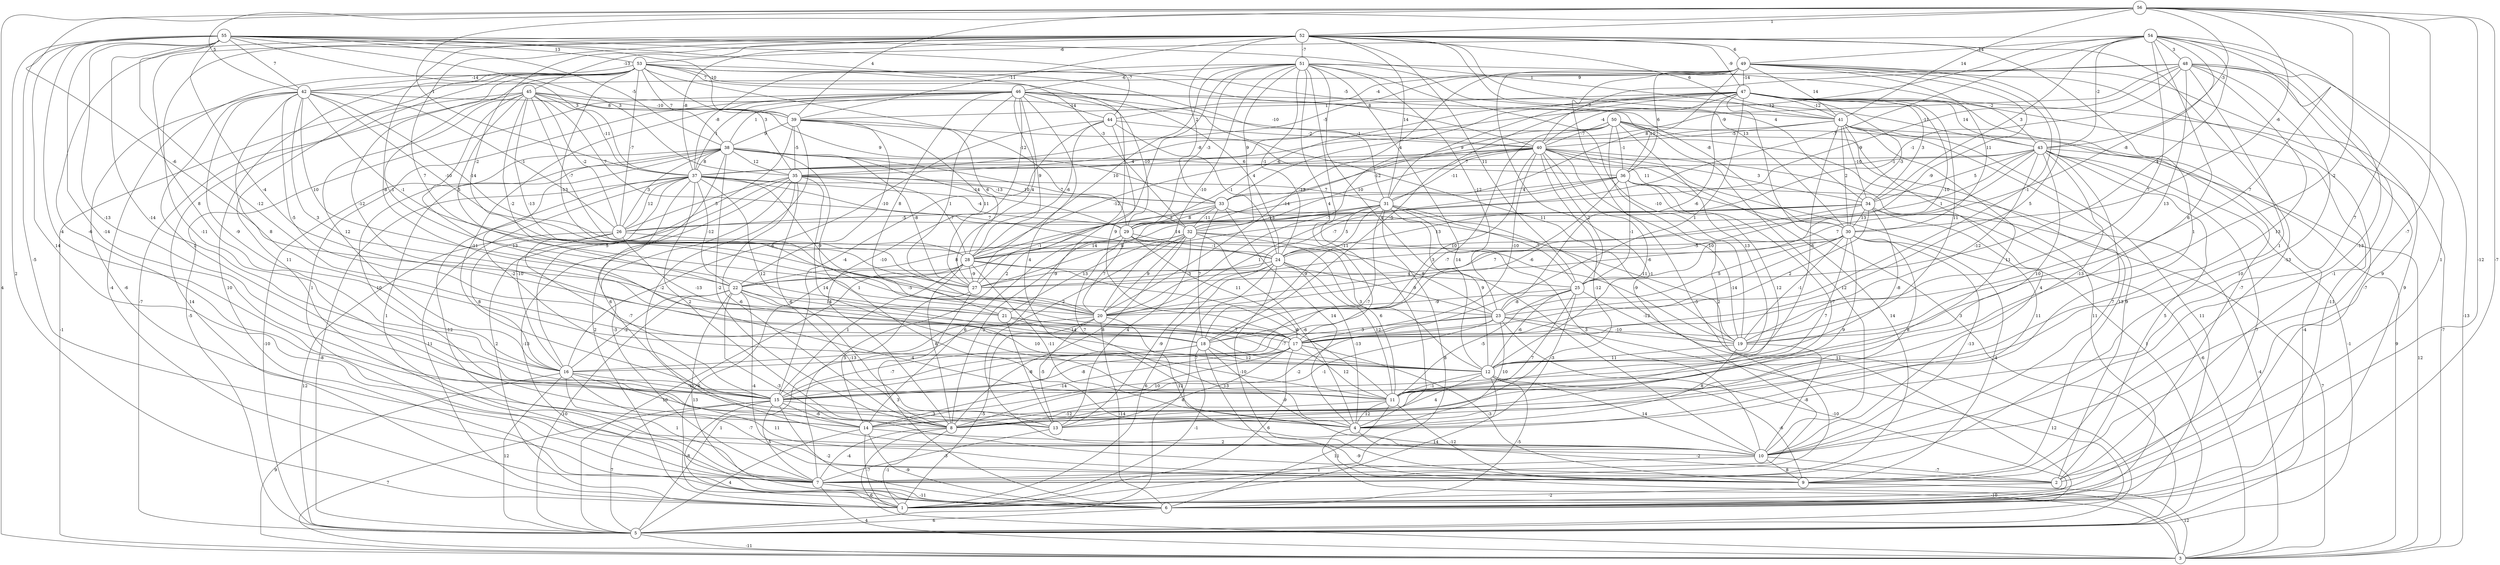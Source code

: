 graph { 
	 fontname="Helvetica,Arial,sans-serif" 
	 node [shape = circle]; 
	 56 -- 1 [label = "-12"];
	 56 -- 3 [label = "4"];
	 56 -- 4 [label = "7"];
	 56 -- 6 [label = "-7"];
	 56 -- 10 [label = "-7"];
	 56 -- 19 [label = "-2"];
	 56 -- 21 [label = "-6"];
	 56 -- 30 [label = "-6"];
	 56 -- 37 [label = "-1"];
	 56 -- 39 [label = "4"];
	 56 -- 41 [label = "14"];
	 56 -- 42 [label = "5"];
	 56 -- 43 [label = "-3"];
	 56 -- 52 [label = "1"];
	 55 -- 1 [label = "2"];
	 55 -- 4 [label = "-14"];
	 55 -- 7 [label = "-5"];
	 55 -- 10 [label = "14"];
	 55 -- 11 [label = "-14"];
	 55 -- 12 [label = "-12"];
	 55 -- 13 [label = "-4"];
	 55 -- 15 [label = "-13"];
	 55 -- 17 [label = "-4"];
	 55 -- 32 [label = "-3"];
	 55 -- 35 [label = "3"];
	 55 -- 37 [label = "3"];
	 55 -- 38 [label = "-5"];
	 55 -- 39 [label = "10"];
	 55 -- 41 [label = "1"];
	 55 -- 42 [label = "7"];
	 55 -- 44 [label = "-7"];
	 55 -- 53 [label = "13"];
	 54 -- 2 [label = "1"];
	 54 -- 10 [label = "-13"];
	 54 -- 15 [label = "6"];
	 54 -- 17 [label = "7"];
	 54 -- 19 [label = "7"];
	 54 -- 24 [label = "-8"];
	 54 -- 25 [label = "4"];
	 54 -- 29 [label = "-7"];
	 54 -- 34 [label = "3"];
	 54 -- 37 [label = "12"];
	 54 -- 43 [label = "-2"];
	 54 -- 48 [label = "3"];
	 54 -- 49 [label = "-14"];
	 54 -- 53 [label = "-6"];
	 53 -- 1 [label = "-4"];
	 53 -- 5 [label = "-7"];
	 53 -- 6 [label = "10"];
	 53 -- 9 [label = "-9"];
	 53 -- 10 [label = "11"];
	 53 -- 18 [label = "-12"];
	 53 -- 20 [label = "-13"];
	 53 -- 21 [label = "-1"];
	 53 -- 26 [label = "-7"];
	 53 -- 29 [label = "-12"];
	 53 -- 31 [label = "-1"];
	 53 -- 35 [label = "3"];
	 53 -- 38 [label = "7"];
	 53 -- 40 [label = "8"];
	 53 -- 41 [label = "-5"];
	 53 -- 42 [label = "-14"];
	 53 -- 46 [label = "7"];
	 52 -- 4 [label = "1"];
	 52 -- 8 [label = "-11"];
	 52 -- 9 [label = "-13"];
	 52 -- 14 [label = "-6"];
	 52 -- 16 [label = "8"];
	 52 -- 17 [label = "-8"];
	 52 -- 20 [label = "7"];
	 52 -- 25 [label = "11"];
	 52 -- 27 [label = "-2"];
	 52 -- 30 [label = "13"];
	 52 -- 31 [label = "14"];
	 52 -- 33 [label = "2"];
	 52 -- 34 [label = "4"];
	 52 -- 37 [label = "-8"];
	 52 -- 39 [label = "-11"];
	 52 -- 41 [label = "6"];
	 52 -- 45 [label = "-13"];
	 52 -- 47 [label = "-9"];
	 52 -- 49 [label = "6"];
	 52 -- 51 [label = "-7"];
	 51 -- 4 [label = "-11"];
	 51 -- 7 [label = "2"];
	 51 -- 10 [label = "14"];
	 51 -- 12 [label = "4"];
	 51 -- 17 [label = "4"];
	 51 -- 19 [label = "-10"];
	 51 -- 20 [label = "-10"];
	 51 -- 23 [label = "-12"];
	 51 -- 24 [label = "-1"];
	 51 -- 27 [label = "10"];
	 51 -- 29 [label = "-3"];
	 51 -- 30 [label = "-8"];
	 51 -- 32 [label = "9"];
	 51 -- 37 [label = "-8"];
	 51 -- 43 [label = "-2"];
	 51 -- 46 [label = "-6"];
	 50 -- 5 [label = "-4"];
	 50 -- 6 [label = "11"];
	 50 -- 7 [label = "2"];
	 50 -- 9 [label = "13"];
	 50 -- 10 [label = "12"];
	 50 -- 12 [label = "13"];
	 50 -- 15 [label = "-7"];
	 50 -- 20 [label = "-7"];
	 50 -- 35 [label = "-8"];
	 50 -- 36 [label = "-1"];
	 50 -- 40 [label = "-7"];
	 49 -- 1 [label = "-7"];
	 49 -- 5 [label = "-5"];
	 49 -- 6 [label = "9"];
	 49 -- 7 [label = "-1"];
	 49 -- 17 [label = "5"];
	 49 -- 20 [label = "-13"];
	 49 -- 23 [label = "-1"];
	 49 -- 27 [label = "-9"];
	 49 -- 30 [label = "11"];
	 49 -- 31 [label = "8"];
	 49 -- 35 [label = "-5"];
	 49 -- 36 [label = "6"];
	 49 -- 41 [label = "14"];
	 49 -- 44 [label = "-4"];
	 49 -- 47 [label = "-14"];
	 48 -- 2 [label = "9"];
	 48 -- 3 [label = "-13"];
	 48 -- 7 [label = "10"];
	 48 -- 8 [label = "1"];
	 48 -- 9 [label = "-1"];
	 48 -- 11 [label = "13"];
	 48 -- 17 [label = "13"];
	 48 -- 26 [label = "-9"];
	 48 -- 32 [label = "-1"];
	 48 -- 37 [label = "-9"];
	 48 -- 40 [label = "7"];
	 48 -- 42 [label = "9"];
	 47 -- 2 [label = "-7"];
	 47 -- 3 [label = "-7"];
	 47 -- 5 [label = "3"];
	 47 -- 6 [label = "-11"];
	 47 -- 17 [label = "1"];
	 47 -- 18 [label = "-5"];
	 47 -- 19 [label = "11"];
	 47 -- 23 [label = "-6"];
	 47 -- 25 [label = "-10"];
	 47 -- 29 [label = "-6"];
	 47 -- 30 [label = "-3"];
	 47 -- 31 [label = "9"];
	 47 -- 33 [label = "4"];
	 47 -- 34 [label = "3"];
	 47 -- 39 [label = "1"];
	 47 -- 40 [label = "-4"];
	 47 -- 41 [label = "-12"];
	 47 -- 43 [label = "14"];
	 46 -- 4 [label = "4"];
	 46 -- 5 [label = "-5"];
	 46 -- 7 [label = "1"];
	 46 -- 8 [label = "-10"];
	 46 -- 15 [label = "-11"];
	 46 -- 19 [label = "11"];
	 46 -- 20 [label = "1"];
	 46 -- 21 [label = "8"];
	 46 -- 24 [label = "4"];
	 46 -- 27 [label = "4"];
	 46 -- 28 [label = "9"];
	 46 -- 29 [label = "-10"];
	 46 -- 36 [label = "10"];
	 46 -- 37 [label = "1"];
	 46 -- 38 [label = "1"];
	 46 -- 43 [label = "-11"];
	 46 -- 44 [label = "-14"];
	 45 -- 3 [label = "-1"];
	 45 -- 6 [label = "14"];
	 45 -- 11 [label = "13"];
	 45 -- 16 [label = "12"];
	 45 -- 20 [label = "-2"];
	 45 -- 22 [label = "5"];
	 45 -- 23 [label = "-13"];
	 45 -- 26 [label = "-2"];
	 45 -- 28 [label = "-7"];
	 45 -- 29 [label = "7"];
	 45 -- 33 [label = "9"];
	 45 -- 37 [label = "-11"];
	 45 -- 39 [label = "-10"];
	 45 -- 40 [label = "-10"];
	 44 -- 15 [label = "-4"];
	 44 -- 16 [label = "-6"];
	 44 -- 17 [label = "9"];
	 44 -- 24 [label = "-1"];
	 44 -- 28 [label = "-6"];
	 44 -- 40 [label = "-2"];
	 43 -- 1 [label = "7"];
	 43 -- 2 [label = "5"];
	 43 -- 3 [label = "12"];
	 43 -- 5 [label = "-1"];
	 43 -- 10 [label = "7"];
	 43 -- 11 [label = "-13"];
	 43 -- 15 [label = "10"];
	 43 -- 19 [label = "-12"];
	 43 -- 20 [label = "7"];
	 43 -- 28 [label = "1"];
	 43 -- 34 [label = "5"];
	 43 -- 36 [label = "-1"];
	 43 -- 37 [label = "7"];
	 42 -- 7 [label = "-6"];
	 42 -- 12 [label = "8"];
	 42 -- 15 [label = "1"];
	 42 -- 16 [label = "-9"];
	 42 -- 17 [label = "3"];
	 42 -- 18 [label = "-5"];
	 42 -- 22 [label = "10"];
	 42 -- 24 [label = "-14"];
	 42 -- 26 [label = "-1"];
	 42 -- 27 [label = "-1"];
	 42 -- 28 [label = "-10"];
	 42 -- 39 [label = "8"];
	 41 -- 2 [label = "9"];
	 41 -- 3 [label = "9"];
	 41 -- 6 [label = "11"];
	 41 -- 10 [label = "4"];
	 41 -- 11 [label = "11"];
	 41 -- 12 [label = "-6"];
	 41 -- 22 [label = "-14"];
	 41 -- 30 [label = "2"];
	 41 -- 34 [label = "-10"];
	 41 -- 40 [label = "-5"];
	 40 -- 3 [label = "-6"];
	 40 -- 5 [label = "1"];
	 40 -- 7 [label = "14"];
	 40 -- 8 [label = "-12"];
	 40 -- 12 [label = "-6"];
	 40 -- 17 [label = "-10"];
	 40 -- 18 [label = "10"];
	 40 -- 19 [label = "10"];
	 40 -- 25 [label = "2"];
	 40 -- 28 [label = "-12"];
	 40 -- 31 [label = "-11"];
	 40 -- 32 [label = "10"];
	 40 -- 33 [label = "-12"];
	 40 -- 34 [label = "3"];
	 40 -- 37 [label = "-4"];
	 39 -- 10 [label = "-2"];
	 39 -- 16 [label = "5"];
	 39 -- 22 [label = "-10"];
	 39 -- 27 [label = "11"];
	 39 -- 28 [label = "6"];
	 39 -- 30 [label = "11"];
	 39 -- 35 [label = "-5"];
	 39 -- 38 [label = "9"];
	 38 -- 1 [label = "2"];
	 38 -- 4 [label = "1"];
	 38 -- 5 [label = "-10"];
	 38 -- 7 [label = "1"];
	 38 -- 8 [label = "-2"];
	 38 -- 14 [label = "10"];
	 38 -- 15 [label = "-2"];
	 38 -- 26 [label = "3"];
	 38 -- 27 [label = "-8"];
	 38 -- 29 [label = "-14"];
	 38 -- 32 [label = "7"];
	 38 -- 35 [label = "12"];
	 38 -- 36 [label = "6"];
	 38 -- 37 [label = "8"];
	 37 -- 1 [label = "11"];
	 37 -- 5 [label = "-8"];
	 37 -- 7 [label = "-12"];
	 37 -- 8 [label = "2"];
	 37 -- 12 [label = "12"];
	 37 -- 14 [label = "6"];
	 37 -- 16 [label = "-10"];
	 37 -- 20 [label = "-9"];
	 37 -- 22 [label = "-12"];
	 37 -- 24 [label = "7"];
	 37 -- 26 [label = "12"];
	 37 -- 29 [label = "-4"];
	 37 -- 33 [label = "-13"];
	 36 -- 3 [label = "-4"];
	 36 -- 11 [label = "12"];
	 36 -- 13 [label = "-7"];
	 36 -- 18 [label = "7"];
	 36 -- 25 [label = "-1"];
	 36 -- 27 [label = "-7"];
	 36 -- 28 [label = "3"];
	 36 -- 33 [label = "4"];
	 35 -- 1 [label = "2"];
	 35 -- 6 [label = "-13"];
	 35 -- 7 [label = "-3"];
	 35 -- 8 [label = "-6"];
	 35 -- 11 [label = "14"];
	 35 -- 13 [label = "-6"];
	 35 -- 26 [label = "5"];
	 35 -- 28 [label = "-7"];
	 35 -- 31 [label = "7"];
	 35 -- 33 [label = "10"];
	 34 -- 3 [label = "7"];
	 34 -- 12 [label = "-8"];
	 34 -- 13 [label = "11"];
	 34 -- 17 [label = "2"];
	 34 -- 20 [label = "-6"];
	 34 -- 24 [label = "13"];
	 34 -- 26 [label = "-5"];
	 34 -- 28 [label = "14"];
	 34 -- 30 [label = "13"];
	 33 -- 4 [label = "14"];
	 33 -- 18 [label = "7"];
	 33 -- 19 [label = "-11"];
	 33 -- 27 [label = "-1"];
	 33 -- 29 [label = "8"];
	 33 -- 32 [label = "-11"];
	 32 -- 4 [label = "-6"];
	 32 -- 8 [label = "8"];
	 32 -- 11 [label = "6"];
	 32 -- 13 [label = "4"];
	 32 -- 16 [label = "2"];
	 32 -- 19 [label = "-9"];
	 32 -- 20 [label = "9"];
	 32 -- 21 [label = "13"];
	 32 -- 22 [label = "8"];
	 32 -- 28 [label = "14"];
	 31 -- 1 [label = "8"];
	 31 -- 6 [label = "11"];
	 31 -- 10 [label = "3"];
	 31 -- 12 [label = "9"];
	 31 -- 15 [label = "-7"];
	 31 -- 18 [label = "-9"];
	 31 -- 20 [label = "1"];
	 31 -- 24 [label = "5"];
	 31 -- 25 [label = "-7"];
	 31 -- 27 [label = "8"];
	 31 -- 29 [label = "-13"];
	 30 -- 8 [label = "8"];
	 30 -- 9 [label = "-4"];
	 30 -- 10 [label = "-13"];
	 30 -- 11 [label = "7"];
	 30 -- 14 [label = "9"];
	 30 -- 17 [label = "-14"];
	 30 -- 19 [label = "-1"];
	 30 -- 23 [label = "5"];
	 30 -- 24 [label = "-5"];
	 30 -- 27 [label = "3"];
	 29 -- 4 [label = "7"];
	 29 -- 8 [label = "-2"];
	 29 -- 12 [label = "3"];
	 29 -- 14 [label = "6"];
	 29 -- 17 [label = "11"];
	 29 -- 20 [label = "7"];
	 29 -- 23 [label = "8"];
	 29 -- 24 [label = "-1"];
	 28 -- 1 [label = "6"];
	 28 -- 4 [label = "-11"];
	 28 -- 5 [label = "10"];
	 28 -- 8 [label = "8"];
	 28 -- 11 [label = "-8"];
	 28 -- 15 [label = "1"];
	 28 -- 25 [label = "4"];
	 28 -- 27 [label = "-9"];
	 27 -- 6 [label = "3"];
	 27 -- 14 [label = "5"];
	 26 -- 5 [label = "12"];
	 26 -- 15 [label = "-7"];
	 26 -- 16 [label = "8"];
	 26 -- 17 [label = "-5"];
	 26 -- 18 [label = "-13"];
	 25 -- 4 [label = "-3"];
	 25 -- 11 [label = "-5"];
	 25 -- 12 [label = "-6"];
	 25 -- 14 [label = "7"];
	 25 -- 19 [label = "-12"];
	 25 -- 20 [label = "-9"];
	 25 -- 23 [label = "-8"];
	 24 -- 1 [label = "6"];
	 24 -- 4 [label = "-13"];
	 24 -- 5 [label = "4"];
	 24 -- 9 [label = "-10"];
	 24 -- 11 [label = "12"];
	 24 -- 13 [label = "-9"];
	 24 -- 22 [label = "-3"];
	 24 -- 23 [label = "9"];
	 23 -- 4 [label = "10"];
	 23 -- 5 [label = "12"];
	 23 -- 6 [label = "-10"];
	 23 -- 8 [label = "-1"];
	 23 -- 14 [label = "-2"];
	 23 -- 15 [label = "7"];
	 23 -- 18 [label = "3"];
	 23 -- 19 [label = "-10"];
	 22 -- 2 [label = "-3"];
	 22 -- 5 [label = "10"];
	 22 -- 6 [label = "13"];
	 22 -- 8 [label = "-13"];
	 22 -- 9 [label = "-4"];
	 22 -- 11 [label = "10"];
	 22 -- 16 [label = "-2"];
	 22 -- 21 [label = "14"];
	 21 -- 12 [label = "-7"];
	 21 -- 13 [label = "-8"];
	 21 -- 17 [label = "7"];
	 21 -- 18 [label = "14"];
	 20 -- 1 [label = "-5"];
	 20 -- 5 [label = "1"];
	 20 -- 6 [label = "-14"];
	 20 -- 10 [label = "12"];
	 20 -- 13 [label = "-5"];
	 19 -- 4 [label = "8"];
	 19 -- 10 [label = "-8"];
	 19 -- 12 [label = "11"];
	 18 -- 1 [label = "-1"];
	 18 -- 3 [label = "-9"];
	 18 -- 10 [label = "-9"];
	 18 -- 12 [label = "12"];
	 18 -- 15 [label = "-7"];
	 18 -- 16 [label = "-4"];
	 17 -- 1 [label = "6"];
	 17 -- 8 [label = "10"];
	 17 -- 9 [label = "-3"];
	 17 -- 11 [label = "12"];
	 17 -- 13 [label = "13"];
	 17 -- 14 [label = "-14"];
	 17 -- 15 [label = "-8"];
	 16 -- 2 [label = "11"];
	 16 -- 3 [label = "9"];
	 16 -- 5 [label = "12"];
	 16 -- 7 [label = "1"];
	 16 -- 9 [label = "-7"];
	 16 -- 15 [label = "-12"];
	 15 -- 1 [label = "-8"];
	 15 -- 3 [label = "7"];
	 15 -- 5 [label = "7"];
	 15 -- 6 [label = "-2"];
	 15 -- 7 [label = "5"];
	 15 -- 13 [label = "3"];
	 15 -- 14 [label = "-6"];
	 14 -- 1 [label = "-7"];
	 14 -- 5 [label = "4"];
	 14 -- 6 [label = "-9"];
	 14 -- 10 [label = "2"];
	 13 -- 7 [label = "-3"];
	 12 -- 1 [label = "14"];
	 12 -- 6 [label = "-5"];
	 12 -- 8 [label = "4"];
	 12 -- 9 [label = "-6"];
	 12 -- 10 [label = "14"];
	 12 -- 11 [label = "-1"];
	 11 -- 4 [label = "12"];
	 11 -- 6 [label = "11"];
	 11 -- 8 [label = "-12"];
	 11 -- 9 [label = "-12"];
	 10 -- 2 [label = "-7"];
	 10 -- 7 [label = "1"];
	 10 -- 9 [label = "8"];
	 9 -- 3 [label = "12"];
	 8 -- 1 [label = "-1"];
	 8 -- 3 [label = "6"];
	 8 -- 7 [label = "-4"];
	 7 -- 3 [label = "4"];
	 7 -- 6 [label = "-11"];
	 6 -- 5 [label = "6"];
	 5 -- 3 [label = "-11"];
	 4 -- 2 [label = "-2"];
	 4 -- 3 [label = "-10"];
	 2 -- 1 [label = "-2"];
	 1;
	 2;
	 3;
	 4;
	 5;
	 6;
	 7;
	 8;
	 9;
	 10;
	 11;
	 12;
	 13;
	 14;
	 15;
	 16;
	 17;
	 18;
	 19;
	 20;
	 21;
	 22;
	 23;
	 24;
	 25;
	 26;
	 27;
	 28;
	 29;
	 30;
	 31;
	 32;
	 33;
	 34;
	 35;
	 36;
	 37;
	 38;
	 39;
	 40;
	 41;
	 42;
	 43;
	 44;
	 45;
	 46;
	 47;
	 48;
	 49;
	 50;
	 51;
	 52;
	 53;
	 54;
	 55;
	 56;
}
